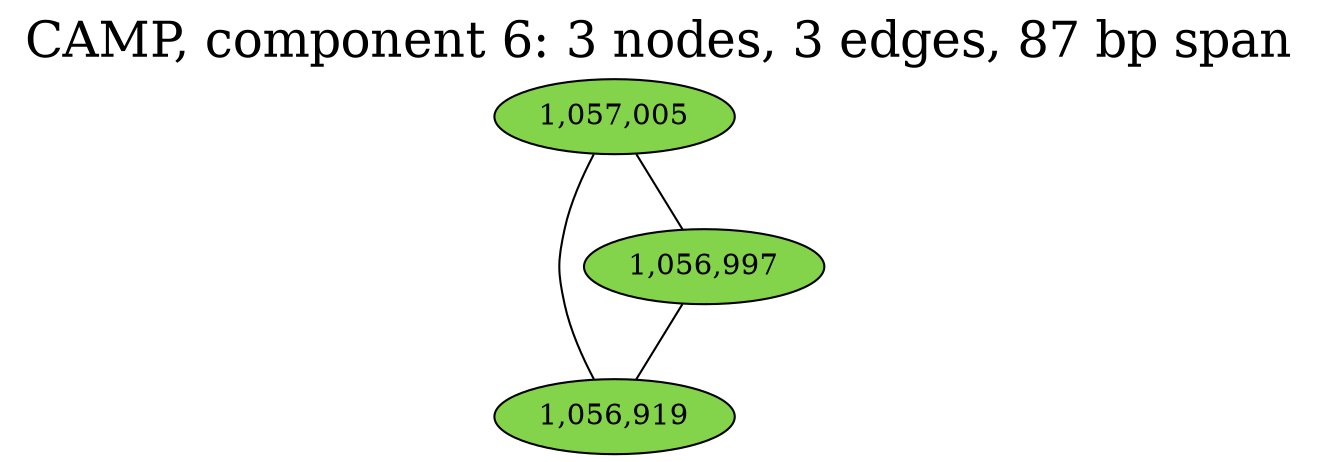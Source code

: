 graph CAMP_cc6 {
	overlap="prism50";
	outputorder="edgesfirst";
	node [style="filled"];
	label="CAMP, component 6: 3 nodes, 3 edges, 87 bp span";
	labelloc="t";
	fontsize=24;
	"1,056,919" [fillcolor="#84d44b", fontcolor="#000000"];
	"1,056,997" [fillcolor="#84d44b", fontcolor="#000000"];
	"1,057,005" [fillcolor="#84d44b", fontcolor="#000000"];
	"1,057,005" -- "1,056,919";
	"1,057,005" -- "1,056,997";
	"1,056,997" -- "1,056,919";
}